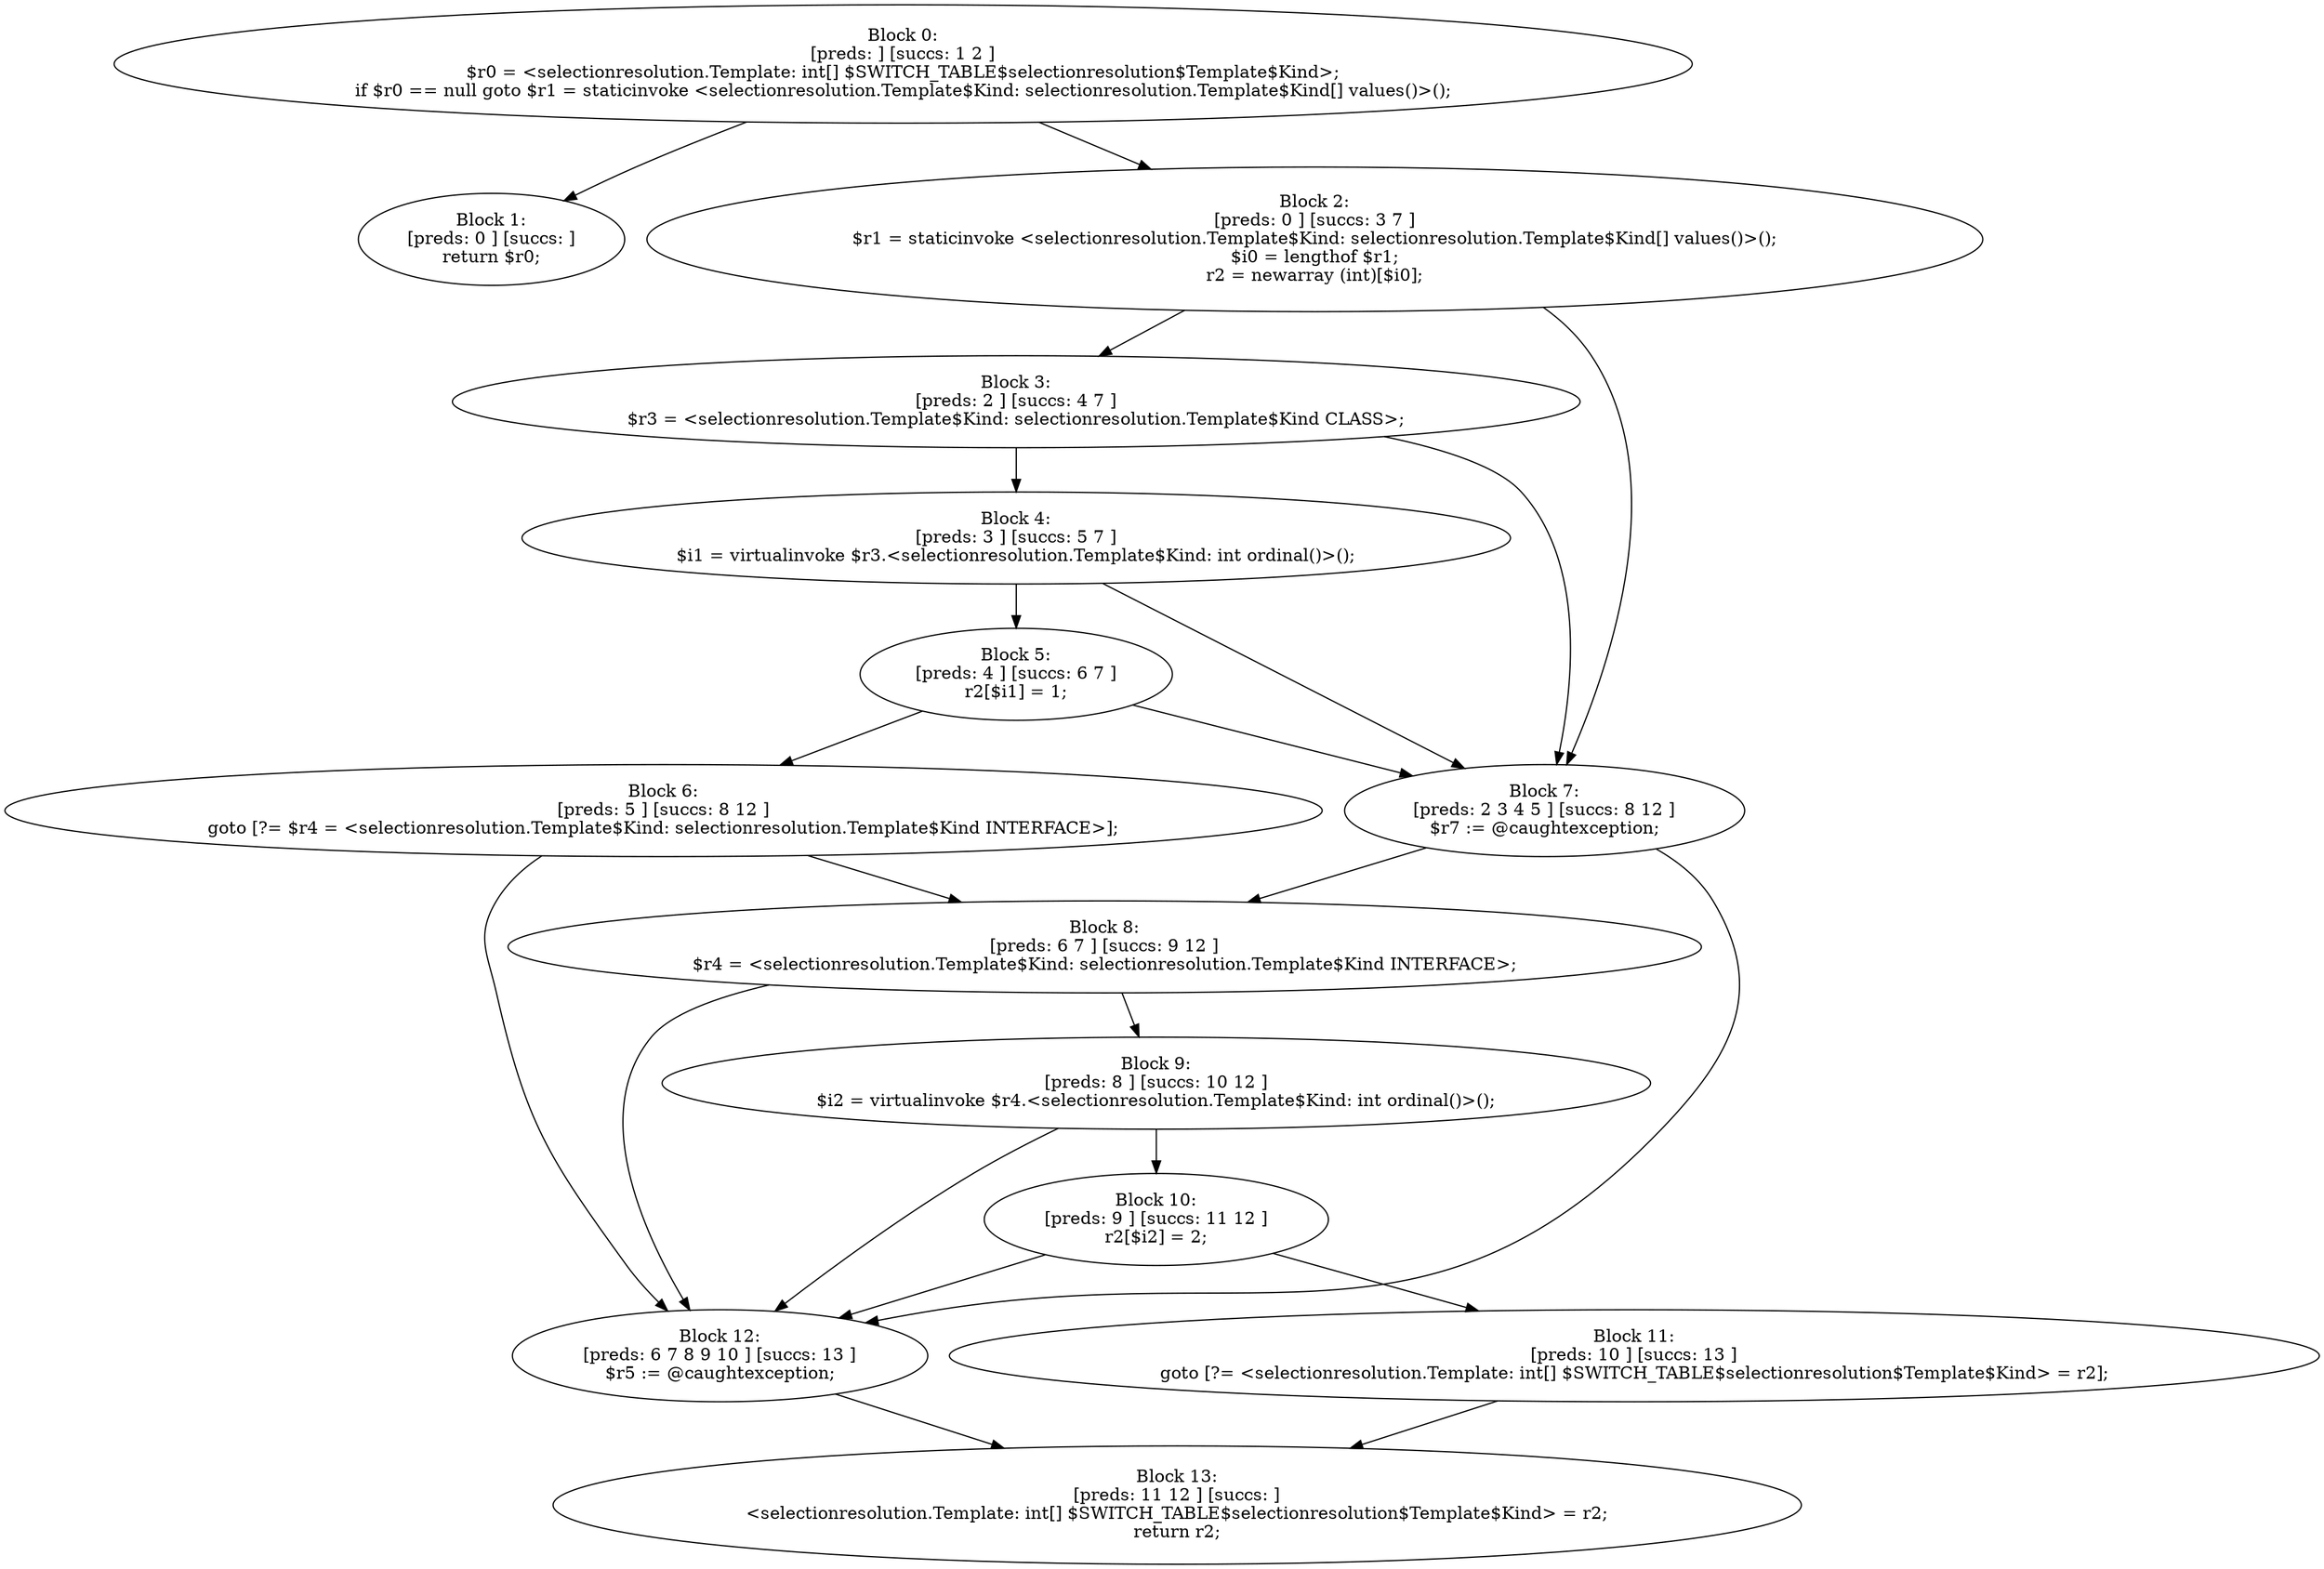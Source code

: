 digraph "unitGraph" {
    "Block 0:
[preds: ] [succs: 1 2 ]
$r0 = <selectionresolution.Template: int[] $SWITCH_TABLE$selectionresolution$Template$Kind>;
if $r0 == null goto $r1 = staticinvoke <selectionresolution.Template$Kind: selectionresolution.Template$Kind[] values()>();
"
    "Block 1:
[preds: 0 ] [succs: ]
return $r0;
"
    "Block 2:
[preds: 0 ] [succs: 3 7 ]
$r1 = staticinvoke <selectionresolution.Template$Kind: selectionresolution.Template$Kind[] values()>();
$i0 = lengthof $r1;
r2 = newarray (int)[$i0];
"
    "Block 3:
[preds: 2 ] [succs: 4 7 ]
$r3 = <selectionresolution.Template$Kind: selectionresolution.Template$Kind CLASS>;
"
    "Block 4:
[preds: 3 ] [succs: 5 7 ]
$i1 = virtualinvoke $r3.<selectionresolution.Template$Kind: int ordinal()>();
"
    "Block 5:
[preds: 4 ] [succs: 6 7 ]
r2[$i1] = 1;
"
    "Block 6:
[preds: 5 ] [succs: 8 12 ]
goto [?= $r4 = <selectionresolution.Template$Kind: selectionresolution.Template$Kind INTERFACE>];
"
    "Block 7:
[preds: 2 3 4 5 ] [succs: 8 12 ]
$r7 := @caughtexception;
"
    "Block 8:
[preds: 6 7 ] [succs: 9 12 ]
$r4 = <selectionresolution.Template$Kind: selectionresolution.Template$Kind INTERFACE>;
"
    "Block 9:
[preds: 8 ] [succs: 10 12 ]
$i2 = virtualinvoke $r4.<selectionresolution.Template$Kind: int ordinal()>();
"
    "Block 10:
[preds: 9 ] [succs: 11 12 ]
r2[$i2] = 2;
"
    "Block 11:
[preds: 10 ] [succs: 13 ]
goto [?= <selectionresolution.Template: int[] $SWITCH_TABLE$selectionresolution$Template$Kind> = r2];
"
    "Block 12:
[preds: 6 7 8 9 10 ] [succs: 13 ]
$r5 := @caughtexception;
"
    "Block 13:
[preds: 11 12 ] [succs: ]
<selectionresolution.Template: int[] $SWITCH_TABLE$selectionresolution$Template$Kind> = r2;
return r2;
"
    "Block 0:
[preds: ] [succs: 1 2 ]
$r0 = <selectionresolution.Template: int[] $SWITCH_TABLE$selectionresolution$Template$Kind>;
if $r0 == null goto $r1 = staticinvoke <selectionresolution.Template$Kind: selectionresolution.Template$Kind[] values()>();
"->"Block 1:
[preds: 0 ] [succs: ]
return $r0;
";
    "Block 0:
[preds: ] [succs: 1 2 ]
$r0 = <selectionresolution.Template: int[] $SWITCH_TABLE$selectionresolution$Template$Kind>;
if $r0 == null goto $r1 = staticinvoke <selectionresolution.Template$Kind: selectionresolution.Template$Kind[] values()>();
"->"Block 2:
[preds: 0 ] [succs: 3 7 ]
$r1 = staticinvoke <selectionresolution.Template$Kind: selectionresolution.Template$Kind[] values()>();
$i0 = lengthof $r1;
r2 = newarray (int)[$i0];
";
    "Block 2:
[preds: 0 ] [succs: 3 7 ]
$r1 = staticinvoke <selectionresolution.Template$Kind: selectionresolution.Template$Kind[] values()>();
$i0 = lengthof $r1;
r2 = newarray (int)[$i0];
"->"Block 3:
[preds: 2 ] [succs: 4 7 ]
$r3 = <selectionresolution.Template$Kind: selectionresolution.Template$Kind CLASS>;
";
    "Block 2:
[preds: 0 ] [succs: 3 7 ]
$r1 = staticinvoke <selectionresolution.Template$Kind: selectionresolution.Template$Kind[] values()>();
$i0 = lengthof $r1;
r2 = newarray (int)[$i0];
"->"Block 7:
[preds: 2 3 4 5 ] [succs: 8 12 ]
$r7 := @caughtexception;
";
    "Block 3:
[preds: 2 ] [succs: 4 7 ]
$r3 = <selectionresolution.Template$Kind: selectionresolution.Template$Kind CLASS>;
"->"Block 4:
[preds: 3 ] [succs: 5 7 ]
$i1 = virtualinvoke $r3.<selectionresolution.Template$Kind: int ordinal()>();
";
    "Block 3:
[preds: 2 ] [succs: 4 7 ]
$r3 = <selectionresolution.Template$Kind: selectionresolution.Template$Kind CLASS>;
"->"Block 7:
[preds: 2 3 4 5 ] [succs: 8 12 ]
$r7 := @caughtexception;
";
    "Block 4:
[preds: 3 ] [succs: 5 7 ]
$i1 = virtualinvoke $r3.<selectionresolution.Template$Kind: int ordinal()>();
"->"Block 5:
[preds: 4 ] [succs: 6 7 ]
r2[$i1] = 1;
";
    "Block 4:
[preds: 3 ] [succs: 5 7 ]
$i1 = virtualinvoke $r3.<selectionresolution.Template$Kind: int ordinal()>();
"->"Block 7:
[preds: 2 3 4 5 ] [succs: 8 12 ]
$r7 := @caughtexception;
";
    "Block 5:
[preds: 4 ] [succs: 6 7 ]
r2[$i1] = 1;
"->"Block 6:
[preds: 5 ] [succs: 8 12 ]
goto [?= $r4 = <selectionresolution.Template$Kind: selectionresolution.Template$Kind INTERFACE>];
";
    "Block 5:
[preds: 4 ] [succs: 6 7 ]
r2[$i1] = 1;
"->"Block 7:
[preds: 2 3 4 5 ] [succs: 8 12 ]
$r7 := @caughtexception;
";
    "Block 6:
[preds: 5 ] [succs: 8 12 ]
goto [?= $r4 = <selectionresolution.Template$Kind: selectionresolution.Template$Kind INTERFACE>];
"->"Block 8:
[preds: 6 7 ] [succs: 9 12 ]
$r4 = <selectionresolution.Template$Kind: selectionresolution.Template$Kind INTERFACE>;
";
    "Block 6:
[preds: 5 ] [succs: 8 12 ]
goto [?= $r4 = <selectionresolution.Template$Kind: selectionresolution.Template$Kind INTERFACE>];
"->"Block 12:
[preds: 6 7 8 9 10 ] [succs: 13 ]
$r5 := @caughtexception;
";
    "Block 7:
[preds: 2 3 4 5 ] [succs: 8 12 ]
$r7 := @caughtexception;
"->"Block 8:
[preds: 6 7 ] [succs: 9 12 ]
$r4 = <selectionresolution.Template$Kind: selectionresolution.Template$Kind INTERFACE>;
";
    "Block 7:
[preds: 2 3 4 5 ] [succs: 8 12 ]
$r7 := @caughtexception;
"->"Block 12:
[preds: 6 7 8 9 10 ] [succs: 13 ]
$r5 := @caughtexception;
";
    "Block 8:
[preds: 6 7 ] [succs: 9 12 ]
$r4 = <selectionresolution.Template$Kind: selectionresolution.Template$Kind INTERFACE>;
"->"Block 9:
[preds: 8 ] [succs: 10 12 ]
$i2 = virtualinvoke $r4.<selectionresolution.Template$Kind: int ordinal()>();
";
    "Block 8:
[preds: 6 7 ] [succs: 9 12 ]
$r4 = <selectionresolution.Template$Kind: selectionresolution.Template$Kind INTERFACE>;
"->"Block 12:
[preds: 6 7 8 9 10 ] [succs: 13 ]
$r5 := @caughtexception;
";
    "Block 9:
[preds: 8 ] [succs: 10 12 ]
$i2 = virtualinvoke $r4.<selectionresolution.Template$Kind: int ordinal()>();
"->"Block 10:
[preds: 9 ] [succs: 11 12 ]
r2[$i2] = 2;
";
    "Block 9:
[preds: 8 ] [succs: 10 12 ]
$i2 = virtualinvoke $r4.<selectionresolution.Template$Kind: int ordinal()>();
"->"Block 12:
[preds: 6 7 8 9 10 ] [succs: 13 ]
$r5 := @caughtexception;
";
    "Block 10:
[preds: 9 ] [succs: 11 12 ]
r2[$i2] = 2;
"->"Block 11:
[preds: 10 ] [succs: 13 ]
goto [?= <selectionresolution.Template: int[] $SWITCH_TABLE$selectionresolution$Template$Kind> = r2];
";
    "Block 10:
[preds: 9 ] [succs: 11 12 ]
r2[$i2] = 2;
"->"Block 12:
[preds: 6 7 8 9 10 ] [succs: 13 ]
$r5 := @caughtexception;
";
    "Block 11:
[preds: 10 ] [succs: 13 ]
goto [?= <selectionresolution.Template: int[] $SWITCH_TABLE$selectionresolution$Template$Kind> = r2];
"->"Block 13:
[preds: 11 12 ] [succs: ]
<selectionresolution.Template: int[] $SWITCH_TABLE$selectionresolution$Template$Kind> = r2;
return r2;
";
    "Block 12:
[preds: 6 7 8 9 10 ] [succs: 13 ]
$r5 := @caughtexception;
"->"Block 13:
[preds: 11 12 ] [succs: ]
<selectionresolution.Template: int[] $SWITCH_TABLE$selectionresolution$Template$Kind> = r2;
return r2;
";
}
